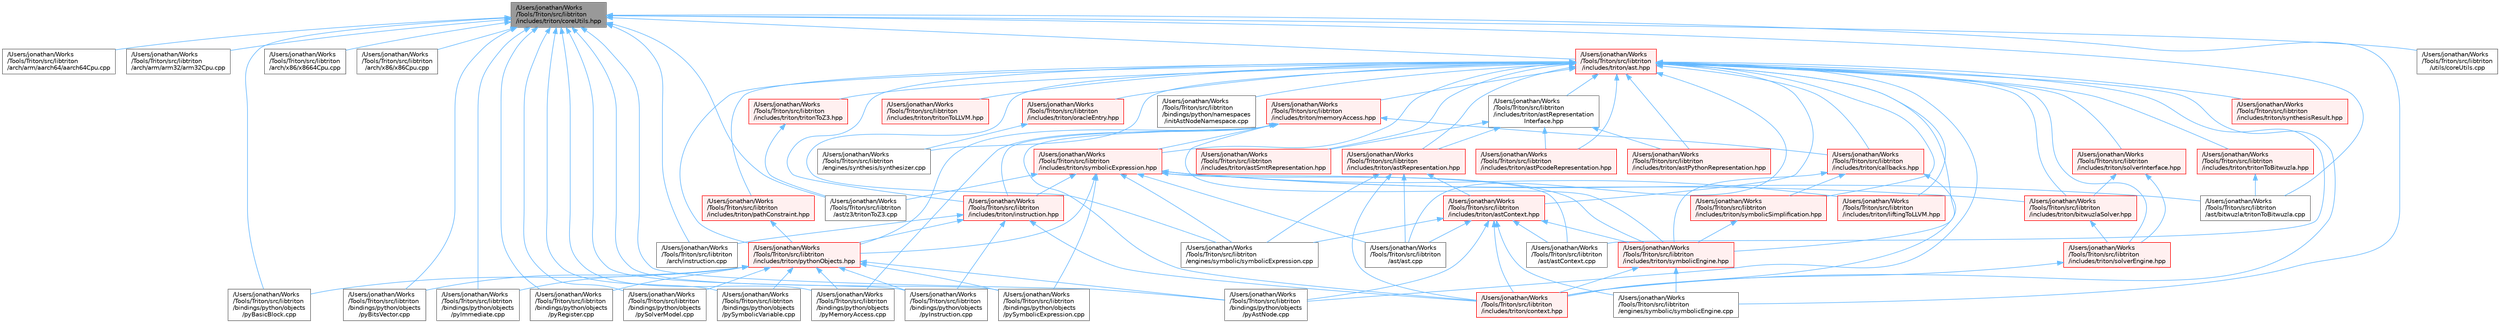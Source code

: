 digraph "/Users/jonathan/Works/Tools/Triton/src/libtriton/includes/triton/coreUtils.hpp"
{
 // LATEX_PDF_SIZE
  bgcolor="transparent";
  edge [fontname=Helvetica,fontsize=10,labelfontname=Helvetica,labelfontsize=10];
  node [fontname=Helvetica,fontsize=10,shape=box,height=0.2,width=0.4];
  Node1 [label="/Users/jonathan/Works\l/Tools/Triton/src/libtriton\l/includes/triton/coreUtils.hpp",height=0.2,width=0.4,color="gray40", fillcolor="grey60", style="filled", fontcolor="black",tooltip=" "];
  Node1 -> Node2 [dir="back",color="steelblue1",style="solid"];
  Node2 [label="/Users/jonathan/Works\l/Tools/Triton/src/libtriton\l/arch/arm/aarch64/aarch64Cpu.cpp",height=0.2,width=0.4,color="grey40", fillcolor="white", style="filled",URL="$aarch64Cpu_8cpp.html",tooltip=" "];
  Node1 -> Node3 [dir="back",color="steelblue1",style="solid"];
  Node3 [label="/Users/jonathan/Works\l/Tools/Triton/src/libtriton\l/arch/arm/arm32/arm32Cpu.cpp",height=0.2,width=0.4,color="grey40", fillcolor="white", style="filled",URL="$arm32Cpu_8cpp.html",tooltip=" "];
  Node1 -> Node4 [dir="back",color="steelblue1",style="solid"];
  Node4 [label="/Users/jonathan/Works\l/Tools/Triton/src/libtriton\l/arch/instruction.cpp",height=0.2,width=0.4,color="grey40", fillcolor="white", style="filled",URL="$instruction_8cpp.html",tooltip=" "];
  Node1 -> Node5 [dir="back",color="steelblue1",style="solid"];
  Node5 [label="/Users/jonathan/Works\l/Tools/Triton/src/libtriton\l/arch/x86/x8664Cpu.cpp",height=0.2,width=0.4,color="grey40", fillcolor="white", style="filled",URL="$x8664Cpu_8cpp.html",tooltip=" "];
  Node1 -> Node6 [dir="back",color="steelblue1",style="solid"];
  Node6 [label="/Users/jonathan/Works\l/Tools/Triton/src/libtriton\l/arch/x86/x86Cpu.cpp",height=0.2,width=0.4,color="grey40", fillcolor="white", style="filled",URL="$x86Cpu_8cpp.html",tooltip=" "];
  Node1 -> Node7 [dir="back",color="steelblue1",style="solid"];
  Node7 [label="/Users/jonathan/Works\l/Tools/Triton/src/libtriton\l/ast/bitwuzla/tritonToBitwuzla.cpp",height=0.2,width=0.4,color="grey40", fillcolor="white", style="filled",URL="$tritonToBitwuzla_8cpp.html",tooltip=" "];
  Node1 -> Node8 [dir="back",color="steelblue1",style="solid"];
  Node8 [label="/Users/jonathan/Works\l/Tools/Triton/src/libtriton\l/ast/z3/tritonToZ3.cpp",height=0.2,width=0.4,color="grey40", fillcolor="white", style="filled",URL="$tritonToZ3_8cpp.html",tooltip=" "];
  Node1 -> Node9 [dir="back",color="steelblue1",style="solid"];
  Node9 [label="/Users/jonathan/Works\l/Tools/Triton/src/libtriton\l/bindings/python/objects\l/pyAstNode.cpp",height=0.2,width=0.4,color="grey40", fillcolor="white", style="filled",URL="$pyAstNode_8cpp.html",tooltip=" "];
  Node1 -> Node10 [dir="back",color="steelblue1",style="solid"];
  Node10 [label="/Users/jonathan/Works\l/Tools/Triton/src/libtriton\l/bindings/python/objects\l/pyBasicBlock.cpp",height=0.2,width=0.4,color="grey40", fillcolor="white", style="filled",URL="$pyBasicBlock_8cpp.html",tooltip=" "];
  Node1 -> Node11 [dir="back",color="steelblue1",style="solid"];
  Node11 [label="/Users/jonathan/Works\l/Tools/Triton/src/libtriton\l/bindings/python/objects\l/pyBitsVector.cpp",height=0.2,width=0.4,color="grey40", fillcolor="white", style="filled",URL="$pyBitsVector_8cpp.html",tooltip=" "];
  Node1 -> Node12 [dir="back",color="steelblue1",style="solid"];
  Node12 [label="/Users/jonathan/Works\l/Tools/Triton/src/libtriton\l/bindings/python/objects\l/pyImmediate.cpp",height=0.2,width=0.4,color="grey40", fillcolor="white", style="filled",URL="$pyImmediate_8cpp.html",tooltip=" "];
  Node1 -> Node13 [dir="back",color="steelblue1",style="solid"];
  Node13 [label="/Users/jonathan/Works\l/Tools/Triton/src/libtriton\l/bindings/python/objects\l/pyInstruction.cpp",height=0.2,width=0.4,color="grey40", fillcolor="white", style="filled",URL="$pyInstruction_8cpp.html",tooltip=" "];
  Node1 -> Node14 [dir="back",color="steelblue1",style="solid"];
  Node14 [label="/Users/jonathan/Works\l/Tools/Triton/src/libtriton\l/bindings/python/objects\l/pyMemoryAccess.cpp",height=0.2,width=0.4,color="grey40", fillcolor="white", style="filled",URL="$pyMemoryAccess_8cpp.html",tooltip=" "];
  Node1 -> Node15 [dir="back",color="steelblue1",style="solid"];
  Node15 [label="/Users/jonathan/Works\l/Tools/Triton/src/libtriton\l/bindings/python/objects\l/pyRegister.cpp",height=0.2,width=0.4,color="grey40", fillcolor="white", style="filled",URL="$pyRegister_8cpp.html",tooltip=" "];
  Node1 -> Node16 [dir="back",color="steelblue1",style="solid"];
  Node16 [label="/Users/jonathan/Works\l/Tools/Triton/src/libtriton\l/bindings/python/objects\l/pySolverModel.cpp",height=0.2,width=0.4,color="grey40", fillcolor="white", style="filled",URL="$pySolverModel_8cpp.html",tooltip=" "];
  Node1 -> Node17 [dir="back",color="steelblue1",style="solid"];
  Node17 [label="/Users/jonathan/Works\l/Tools/Triton/src/libtriton\l/bindings/python/objects\l/pySymbolicExpression.cpp",height=0.2,width=0.4,color="grey40", fillcolor="white", style="filled",URL="$pySymbolicExpression_8cpp.html",tooltip=" "];
  Node1 -> Node18 [dir="back",color="steelblue1",style="solid"];
  Node18 [label="/Users/jonathan/Works\l/Tools/Triton/src/libtriton\l/bindings/python/objects\l/pySymbolicVariable.cpp",height=0.2,width=0.4,color="grey40", fillcolor="white", style="filled",URL="$pySymbolicVariable_8cpp.html",tooltip=" "];
  Node1 -> Node19 [dir="back",color="steelblue1",style="solid"];
  Node19 [label="/Users/jonathan/Works\l/Tools/Triton/src/libtriton\l/engines/symbolic/symbolicEngine.cpp",height=0.2,width=0.4,color="grey40", fillcolor="white", style="filled",URL="$symbolicEngine_8cpp.html",tooltip=" "];
  Node1 -> Node20 [dir="back",color="steelblue1",style="solid"];
  Node20 [label="/Users/jonathan/Works\l/Tools/Triton/src/libtriton\l/includes/triton/ast.hpp",height=0.2,width=0.4,color="red", fillcolor="#FFF0F0", style="filled",URL="$ast_8hpp.html",tooltip=" "];
  Node20 -> Node21 [dir="back",color="steelblue1",style="solid"];
  Node21 [label="/Users/jonathan/Works\l/Tools/Triton/src/libtriton\l/ast/ast.cpp",height=0.2,width=0.4,color="grey40", fillcolor="white", style="filled",URL="$ast_8cpp.html",tooltip=" "];
  Node20 -> Node22 [dir="back",color="steelblue1",style="solid"];
  Node22 [label="/Users/jonathan/Works\l/Tools/Triton/src/libtriton\l/ast/astContext.cpp",height=0.2,width=0.4,color="grey40", fillcolor="white", style="filled",URL="$astContext_8cpp.html",tooltip=" "];
  Node20 -> Node23 [dir="back",color="steelblue1",style="solid"];
  Node23 [label="/Users/jonathan/Works\l/Tools/Triton/src/libtriton\l/bindings/python/namespaces\l/initAstNodeNamespace.cpp",height=0.2,width=0.4,color="grey40", fillcolor="white", style="filled",URL="$initAstNodeNamespace_8cpp.html",tooltip=" "];
  Node20 -> Node9 [dir="back",color="steelblue1",style="solid"];
  Node20 -> Node24 [dir="back",color="steelblue1",style="solid"];
  Node24 [label="/Users/jonathan/Works\l/Tools/Triton/src/libtriton\l/engines/symbolic/symbolicExpression.cpp",height=0.2,width=0.4,color="grey40", fillcolor="white", style="filled",URL="$symbolicExpression_8cpp.html",tooltip=" "];
  Node20 -> Node25 [dir="back",color="steelblue1",style="solid"];
  Node25 [label="/Users/jonathan/Works\l/Tools/Triton/src/libtriton\l/engines/synthesis/synthesizer.cpp",height=0.2,width=0.4,color="grey40", fillcolor="white", style="filled",URL="$synthesizer_8cpp.html",tooltip=" "];
  Node20 -> Node26 [dir="back",color="steelblue1",style="solid"];
  Node26 [label="/Users/jonathan/Works\l/Tools/Triton/src/libtriton\l/includes/triton/astContext.hpp",height=0.2,width=0.4,color="red", fillcolor="#FFF0F0", style="filled",URL="$astContext_8hpp.html",tooltip=" "];
  Node26 -> Node21 [dir="back",color="steelblue1",style="solid"];
  Node26 -> Node22 [dir="back",color="steelblue1",style="solid"];
  Node26 -> Node9 [dir="back",color="steelblue1",style="solid"];
  Node26 -> Node19 [dir="back",color="steelblue1",style="solid"];
  Node26 -> Node24 [dir="back",color="steelblue1",style="solid"];
  Node26 -> Node37 [dir="back",color="steelblue1",style="solid"];
  Node37 [label="/Users/jonathan/Works\l/Tools/Triton/src/libtriton\l/includes/triton/context.hpp",height=0.2,width=0.4,color="red", fillcolor="#FFF0F0", style="filled",URL="$context_8hpp.html",tooltip=" "];
  Node26 -> Node51 [dir="back",color="steelblue1",style="solid"];
  Node51 [label="/Users/jonathan/Works\l/Tools/Triton/src/libtriton\l/includes/triton/symbolicEngine.hpp",height=0.2,width=0.4,color="red", fillcolor="#FFF0F0", style="filled",URL="$symbolicEngine_8hpp.html",tooltip=" "];
  Node51 -> Node19 [dir="back",color="steelblue1",style="solid"];
  Node51 -> Node37 [dir="back",color="steelblue1",style="solid"];
  Node20 -> Node59 [dir="back",color="steelblue1",style="solid"];
  Node59 [label="/Users/jonathan/Works\l/Tools/Triton/src/libtriton\l/includes/triton/astPcodeRepresentation.hpp",height=0.2,width=0.4,color="red", fillcolor="#FFF0F0", style="filled",URL="$astPcodeRepresentation_8hpp.html",tooltip=" "];
  Node20 -> Node62 [dir="back",color="steelblue1",style="solid"];
  Node62 [label="/Users/jonathan/Works\l/Tools/Triton/src/libtriton\l/includes/triton/astPythonRepresentation.hpp",height=0.2,width=0.4,color="red", fillcolor="#FFF0F0", style="filled",URL="$astPythonRepresentation_8hpp.html",tooltip=" "];
  Node20 -> Node64 [dir="back",color="steelblue1",style="solid"];
  Node64 [label="/Users/jonathan/Works\l/Tools/Triton/src/libtriton\l/includes/triton/astRepresentation.hpp",height=0.2,width=0.4,color="red", fillcolor="#FFF0F0", style="filled",URL="$astRepresentation_8hpp.html",tooltip=" "];
  Node64 -> Node21 [dir="back",color="steelblue1",style="solid"];
  Node64 -> Node24 [dir="back",color="steelblue1",style="solid"];
  Node64 -> Node26 [dir="back",color="steelblue1",style="solid"];
  Node64 -> Node37 [dir="back",color="steelblue1",style="solid"];
  Node20 -> Node66 [dir="back",color="steelblue1",style="solid"];
  Node66 [label="/Users/jonathan/Works\l/Tools/Triton/src/libtriton\l/includes/triton/astRepresentation\lInterface.hpp",height=0.2,width=0.4,color="grey40", fillcolor="white", style="filled",URL="$astRepresentationInterface_8hpp.html",tooltip=" "];
  Node66 -> Node59 [dir="back",color="steelblue1",style="solid"];
  Node66 -> Node62 [dir="back",color="steelblue1",style="solid"];
  Node66 -> Node64 [dir="back",color="steelblue1",style="solid"];
  Node66 -> Node67 [dir="back",color="steelblue1",style="solid"];
  Node67 [label="/Users/jonathan/Works\l/Tools/Triton/src/libtriton\l/includes/triton/astSmtRepresentation.hpp",height=0.2,width=0.4,color="red", fillcolor="#FFF0F0", style="filled",URL="$astSmtRepresentation_8hpp.html",tooltip=" "];
  Node20 -> Node67 [dir="back",color="steelblue1",style="solid"];
  Node20 -> Node69 [dir="back",color="steelblue1",style="solid"];
  Node69 [label="/Users/jonathan/Works\l/Tools/Triton/src/libtriton\l/includes/triton/bitwuzlaSolver.hpp",height=0.2,width=0.4,color="red", fillcolor="#FFF0F0", style="filled",URL="$bitwuzlaSolver_8hpp.html",tooltip=" "];
  Node69 -> Node70 [dir="back",color="steelblue1",style="solid"];
  Node70 [label="/Users/jonathan/Works\l/Tools/Triton/src/libtriton\l/includes/triton/solverEngine.hpp",height=0.2,width=0.4,color="red", fillcolor="#FFF0F0", style="filled",URL="$solverEngine_8hpp.html",tooltip=" "];
  Node70 -> Node37 [dir="back",color="steelblue1",style="solid"];
  Node20 -> Node72 [dir="back",color="steelblue1",style="solid"];
  Node72 [label="/Users/jonathan/Works\l/Tools/Triton/src/libtriton\l/includes/triton/callbacks.hpp",height=0.2,width=0.4,color="red", fillcolor="#FFF0F0", style="filled",URL="$callbacks_8hpp.html",tooltip=" "];
  Node72 -> Node37 [dir="back",color="steelblue1",style="solid"];
  Node72 -> Node51 [dir="back",color="steelblue1",style="solid"];
  Node72 -> Node86 [dir="back",color="steelblue1",style="solid"];
  Node86 [label="/Users/jonathan/Works\l/Tools/Triton/src/libtriton\l/includes/triton/symbolicSimplification.hpp",height=0.2,width=0.4,color="red", fillcolor="#FFF0F0", style="filled",URL="$symbolicSimplification_8hpp.html",tooltip=" "];
  Node86 -> Node51 [dir="back",color="steelblue1",style="solid"];
  Node20 -> Node37 [dir="back",color="steelblue1",style="solid"];
  Node20 -> Node91 [dir="back",color="steelblue1",style="solid"];
  Node91 [label="/Users/jonathan/Works\l/Tools/Triton/src/libtriton\l/includes/triton/instruction.hpp",height=0.2,width=0.4,color="red", fillcolor="#FFF0F0", style="filled",URL="$instruction_8hpp.html",tooltip=" "];
  Node91 -> Node4 [dir="back",color="steelblue1",style="solid"];
  Node91 -> Node13 [dir="back",color="steelblue1",style="solid"];
  Node91 -> Node37 [dir="back",color="steelblue1",style="solid"];
  Node91 -> Node95 [dir="back",color="steelblue1",style="solid"];
  Node95 [label="/Users/jonathan/Works\l/Tools/Triton/src/libtriton\l/includes/triton/pythonObjects.hpp",height=0.2,width=0.4,color="red", fillcolor="#FFF0F0", style="filled",URL="$pythonObjects_8hpp.html",tooltip=" "];
  Node95 -> Node9 [dir="back",color="steelblue1",style="solid"];
  Node95 -> Node10 [dir="back",color="steelblue1",style="solid"];
  Node95 -> Node11 [dir="back",color="steelblue1",style="solid"];
  Node95 -> Node12 [dir="back",color="steelblue1",style="solid"];
  Node95 -> Node13 [dir="back",color="steelblue1",style="solid"];
  Node95 -> Node14 [dir="back",color="steelblue1",style="solid"];
  Node95 -> Node15 [dir="back",color="steelblue1",style="solid"];
  Node95 -> Node16 [dir="back",color="steelblue1",style="solid"];
  Node95 -> Node17 [dir="back",color="steelblue1",style="solid"];
  Node95 -> Node18 [dir="back",color="steelblue1",style="solid"];
  Node20 -> Node102 [dir="back",color="steelblue1",style="solid"];
  Node102 [label="/Users/jonathan/Works\l/Tools/Triton/src/libtriton\l/includes/triton/liftingToLLVM.hpp",height=0.2,width=0.4,color="red", fillcolor="#FFF0F0", style="filled",URL="$liftingToLLVM_8hpp.html",tooltip=" "];
  Node20 -> Node103 [dir="back",color="steelblue1",style="solid"];
  Node103 [label="/Users/jonathan/Works\l/Tools/Triton/src/libtriton\l/includes/triton/memoryAccess.hpp",height=0.2,width=0.4,color="red", fillcolor="#FFF0F0", style="filled",URL="$memoryAccess_8hpp.html",tooltip=" "];
  Node103 -> Node14 [dir="back",color="steelblue1",style="solid"];
  Node103 -> Node72 [dir="back",color="steelblue1",style="solid"];
  Node103 -> Node37 [dir="back",color="steelblue1",style="solid"];
  Node103 -> Node91 [dir="back",color="steelblue1",style="solid"];
  Node103 -> Node95 [dir="back",color="steelblue1",style="solid"];
  Node103 -> Node51 [dir="back",color="steelblue1",style="solid"];
  Node103 -> Node107 [dir="back",color="steelblue1",style="solid"];
  Node107 [label="/Users/jonathan/Works\l/Tools/Triton/src/libtriton\l/includes/triton/symbolicExpression.hpp",height=0.2,width=0.4,color="red", fillcolor="#FFF0F0", style="filled",URL="$symbolicExpression_8hpp.html",tooltip=" "];
  Node107 -> Node21 [dir="back",color="steelblue1",style="solid"];
  Node107 -> Node22 [dir="back",color="steelblue1",style="solid"];
  Node107 -> Node7 [dir="back",color="steelblue1",style="solid"];
  Node107 -> Node8 [dir="back",color="steelblue1",style="solid"];
  Node107 -> Node17 [dir="back",color="steelblue1",style="solid"];
  Node107 -> Node24 [dir="back",color="steelblue1",style="solid"];
  Node107 -> Node69 [dir="back",color="steelblue1",style="solid"];
  Node107 -> Node91 [dir="back",color="steelblue1",style="solid"];
  Node107 -> Node102 [dir="back",color="steelblue1",style="solid"];
  Node107 -> Node95 [dir="back",color="steelblue1",style="solid"];
  Node107 -> Node51 [dir="back",color="steelblue1",style="solid"];
  Node20 -> Node110 [dir="back",color="steelblue1",style="solid"];
  Node110 [label="/Users/jonathan/Works\l/Tools/Triton/src/libtriton\l/includes/triton/oracleEntry.hpp",height=0.2,width=0.4,color="red", fillcolor="#FFF0F0", style="filled",URL="$oracleEntry_8hpp.html",tooltip=" "];
  Node110 -> Node25 [dir="back",color="steelblue1",style="solid"];
  Node20 -> Node112 [dir="back",color="steelblue1",style="solid"];
  Node112 [label="/Users/jonathan/Works\l/Tools/Triton/src/libtriton\l/includes/triton/pathConstraint.hpp",height=0.2,width=0.4,color="red", fillcolor="#FFF0F0", style="filled",URL="$pathConstraint_8hpp.html",tooltip=" "];
  Node112 -> Node95 [dir="back",color="steelblue1",style="solid"];
  Node20 -> Node95 [dir="back",color="steelblue1",style="solid"];
  Node20 -> Node70 [dir="back",color="steelblue1",style="solid"];
  Node20 -> Node114 [dir="back",color="steelblue1",style="solid"];
  Node114 [label="/Users/jonathan/Works\l/Tools/Triton/src/libtriton\l/includes/triton/solverInterface.hpp",height=0.2,width=0.4,color="red", fillcolor="#FFF0F0", style="filled",URL="$solverInterface_8hpp.html",tooltip=" "];
  Node114 -> Node69 [dir="back",color="steelblue1",style="solid"];
  Node114 -> Node70 [dir="back",color="steelblue1",style="solid"];
  Node20 -> Node51 [dir="back",color="steelblue1",style="solid"];
  Node20 -> Node107 [dir="back",color="steelblue1",style="solid"];
  Node20 -> Node86 [dir="back",color="steelblue1",style="solid"];
  Node20 -> Node116 [dir="back",color="steelblue1",style="solid"];
  Node116 [label="/Users/jonathan/Works\l/Tools/Triton/src/libtriton\l/includes/triton/synthesisResult.hpp",height=0.2,width=0.4,color="red", fillcolor="#FFF0F0", style="filled",URL="$synthesisResult_8hpp.html",tooltip=" "];
  Node20 -> Node118 [dir="back",color="steelblue1",style="solid"];
  Node118 [label="/Users/jonathan/Works\l/Tools/Triton/src/libtriton\l/includes/triton/tritonToBitwuzla.hpp",height=0.2,width=0.4,color="red", fillcolor="#FFF0F0", style="filled",URL="$tritonToBitwuzla_8hpp.html",tooltip=" "];
  Node118 -> Node7 [dir="back",color="steelblue1",style="solid"];
  Node20 -> Node119 [dir="back",color="steelblue1",style="solid"];
  Node119 [label="/Users/jonathan/Works\l/Tools/Triton/src/libtriton\l/includes/triton/tritonToLLVM.hpp",height=0.2,width=0.4,color="red", fillcolor="#FFF0F0", style="filled",URL="$tritonToLLVM_8hpp.html",tooltip=" "];
  Node20 -> Node120 [dir="back",color="steelblue1",style="solid"];
  Node120 [label="/Users/jonathan/Works\l/Tools/Triton/src/libtriton\l/includes/triton/tritonToZ3.hpp",height=0.2,width=0.4,color="red", fillcolor="#FFF0F0", style="filled",URL="$tritonToZ3_8hpp.html",tooltip=" "];
  Node120 -> Node8 [dir="back",color="steelblue1",style="solid"];
  Node1 -> Node122 [dir="back",color="steelblue1",style="solid"];
  Node122 [label="/Users/jonathan/Works\l/Tools/Triton/src/libtriton\l/utils/coreUtils.cpp",height=0.2,width=0.4,color="grey40", fillcolor="white", style="filled",URL="$coreUtils_8cpp.html",tooltip=" "];
}
